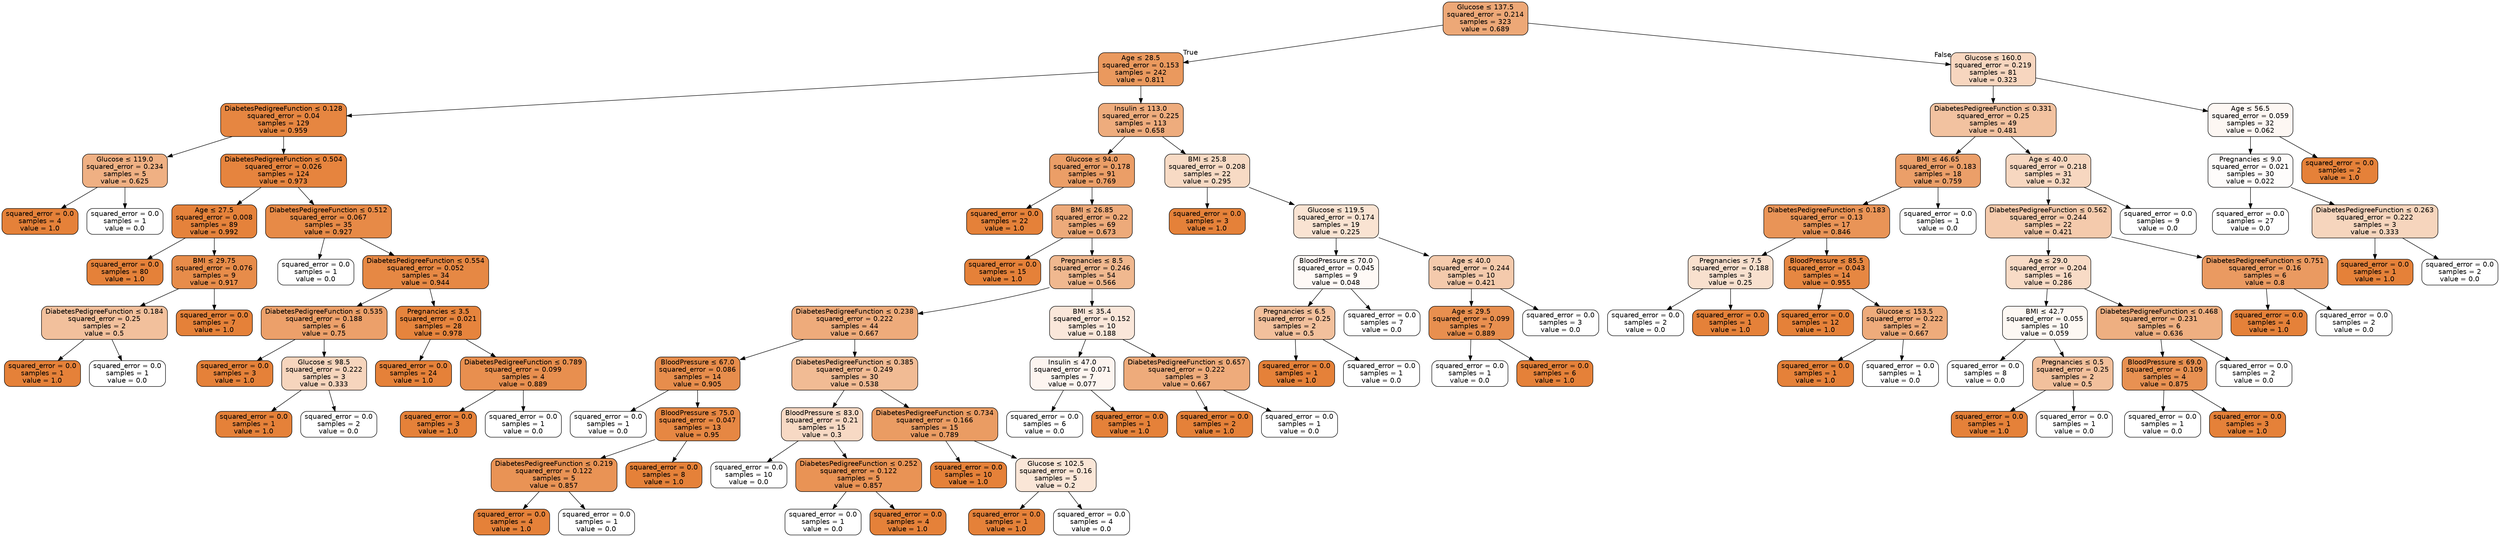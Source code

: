 digraph Tree {
node [shape=box, style="filled, rounded", color="black", fontname="helvetica"] ;
edge [fontname="helvetica"] ;
0 [label=<Glucose &le; 137.5<br/>squared_error = 0.214<br/>samples = 323<br/>value = 0.689>, fillcolor="#eda877"] ;
1 [label=<Age &le; 28.5<br/>squared_error = 0.153<br/>samples = 242<br/>value = 0.811>, fillcolor="#ea995e"] ;
0 -> 1 [labeldistance=2.5, labelangle=45, headlabel="True"] ;
2 [label=<DiabetesPedigreeFunction &le; 0.128<br/>squared_error = 0.04<br/>samples = 129<br/>value = 0.959>, fillcolor="#e68641"] ;
1 -> 2 ;
3 [label=<Glucose &le; 119.0<br/>squared_error = 0.234<br/>samples = 5<br/>value = 0.625>, fillcolor="#efb083"] ;
2 -> 3 ;
4 [label=<squared_error = 0.0<br/>samples = 4<br/>value = 1.0>, fillcolor="#e58139"] ;
3 -> 4 ;
5 [label=<squared_error = 0.0<br/>samples = 1<br/>value = 0.0>, fillcolor="#ffffff"] ;
3 -> 5 ;
6 [label=<DiabetesPedigreeFunction &le; 0.504<br/>squared_error = 0.026<br/>samples = 124<br/>value = 0.973>, fillcolor="#e6843e"] ;
2 -> 6 ;
7 [label=<Age &le; 27.5<br/>squared_error = 0.008<br/>samples = 89<br/>value = 0.992>, fillcolor="#e5823b"] ;
6 -> 7 ;
8 [label=<squared_error = 0.0<br/>samples = 80<br/>value = 1.0>, fillcolor="#e58139"] ;
7 -> 8 ;
9 [label=<BMI &le; 29.75<br/>squared_error = 0.076<br/>samples = 9<br/>value = 0.917>, fillcolor="#e78c4a"] ;
7 -> 9 ;
10 [label=<DiabetesPedigreeFunction &le; 0.184<br/>squared_error = 0.25<br/>samples = 2<br/>value = 0.5>, fillcolor="#f2c09c"] ;
9 -> 10 ;
11 [label=<squared_error = 0.0<br/>samples = 1<br/>value = 1.0>, fillcolor="#e58139"] ;
10 -> 11 ;
12 [label=<squared_error = 0.0<br/>samples = 1<br/>value = 0.0>, fillcolor="#ffffff"] ;
10 -> 12 ;
13 [label=<squared_error = 0.0<br/>samples = 7<br/>value = 1.0>, fillcolor="#e58139"] ;
9 -> 13 ;
14 [label=<DiabetesPedigreeFunction &le; 0.512<br/>squared_error = 0.067<br/>samples = 35<br/>value = 0.927>, fillcolor="#e78a47"] ;
6 -> 14 ;
15 [label=<squared_error = 0.0<br/>samples = 1<br/>value = 0.0>, fillcolor="#ffffff"] ;
14 -> 15 ;
16 [label=<DiabetesPedigreeFunction &le; 0.554<br/>squared_error = 0.052<br/>samples = 34<br/>value = 0.944>, fillcolor="#e68844"] ;
14 -> 16 ;
17 [label=<DiabetesPedigreeFunction &le; 0.535<br/>squared_error = 0.188<br/>samples = 6<br/>value = 0.75>, fillcolor="#eca06a"] ;
16 -> 17 ;
18 [label=<squared_error = 0.0<br/>samples = 3<br/>value = 1.0>, fillcolor="#e58139"] ;
17 -> 18 ;
19 [label=<Glucose &le; 98.5<br/>squared_error = 0.222<br/>samples = 3<br/>value = 0.333>, fillcolor="#f6d5bd"] ;
17 -> 19 ;
20 [label=<squared_error = 0.0<br/>samples = 1<br/>value = 1.0>, fillcolor="#e58139"] ;
19 -> 20 ;
21 [label=<squared_error = 0.0<br/>samples = 2<br/>value = 0.0>, fillcolor="#ffffff"] ;
19 -> 21 ;
22 [label=<Pregnancies &le; 3.5<br/>squared_error = 0.021<br/>samples = 28<br/>value = 0.978>, fillcolor="#e6843d"] ;
16 -> 22 ;
23 [label=<squared_error = 0.0<br/>samples = 24<br/>value = 1.0>, fillcolor="#e58139"] ;
22 -> 23 ;
24 [label=<DiabetesPedigreeFunction &le; 0.789<br/>squared_error = 0.099<br/>samples = 4<br/>value = 0.889>, fillcolor="#e88f4f"] ;
22 -> 24 ;
25 [label=<squared_error = 0.0<br/>samples = 3<br/>value = 1.0>, fillcolor="#e58139"] ;
24 -> 25 ;
26 [label=<squared_error = 0.0<br/>samples = 1<br/>value = 0.0>, fillcolor="#ffffff"] ;
24 -> 26 ;
27 [label=<Insulin &le; 113.0<br/>squared_error = 0.225<br/>samples = 113<br/>value = 0.658>, fillcolor="#eeac7d"] ;
1 -> 27 ;
28 [label=<Glucose &le; 94.0<br/>squared_error = 0.178<br/>samples = 91<br/>value = 0.769>, fillcolor="#eb9e67"] ;
27 -> 28 ;
29 [label=<squared_error = 0.0<br/>samples = 22<br/>value = 1.0>, fillcolor="#e58139"] ;
28 -> 29 ;
30 [label=<BMI &le; 26.85<br/>squared_error = 0.22<br/>samples = 69<br/>value = 0.673>, fillcolor="#edaa7a"] ;
28 -> 30 ;
31 [label=<squared_error = 0.0<br/>samples = 15<br/>value = 1.0>, fillcolor="#e58139"] ;
30 -> 31 ;
32 [label=<Pregnancies &le; 8.5<br/>squared_error = 0.246<br/>samples = 54<br/>value = 0.566>, fillcolor="#f0b88f"] ;
30 -> 32 ;
33 [label=<DiabetesPedigreeFunction &le; 0.238<br/>squared_error = 0.222<br/>samples = 44<br/>value = 0.667>, fillcolor="#eeab7b"] ;
32 -> 33 ;
34 [label=<BloodPressure &le; 67.0<br/>squared_error = 0.086<br/>samples = 14<br/>value = 0.905>, fillcolor="#e78d4c"] ;
33 -> 34 ;
35 [label=<squared_error = 0.0<br/>samples = 1<br/>value = 0.0>, fillcolor="#ffffff"] ;
34 -> 35 ;
36 [label=<BloodPressure &le; 75.0<br/>squared_error = 0.047<br/>samples = 13<br/>value = 0.95>, fillcolor="#e68743"] ;
34 -> 36 ;
37 [label=<DiabetesPedigreeFunction &le; 0.219<br/>squared_error = 0.122<br/>samples = 5<br/>value = 0.857>, fillcolor="#e99355"] ;
36 -> 37 ;
38 [label=<squared_error = 0.0<br/>samples = 4<br/>value = 1.0>, fillcolor="#e58139"] ;
37 -> 38 ;
39 [label=<squared_error = 0.0<br/>samples = 1<br/>value = 0.0>, fillcolor="#ffffff"] ;
37 -> 39 ;
40 [label=<squared_error = 0.0<br/>samples = 8<br/>value = 1.0>, fillcolor="#e58139"] ;
36 -> 40 ;
41 [label=<DiabetesPedigreeFunction &le; 0.385<br/>squared_error = 0.249<br/>samples = 30<br/>value = 0.538>, fillcolor="#f1bb94"] ;
33 -> 41 ;
42 [label=<BloodPressure &le; 83.0<br/>squared_error = 0.21<br/>samples = 15<br/>value = 0.3>, fillcolor="#f7d9c4"] ;
41 -> 42 ;
43 [label=<squared_error = 0.0<br/>samples = 10<br/>value = 0.0>, fillcolor="#ffffff"] ;
42 -> 43 ;
44 [label=<DiabetesPedigreeFunction &le; 0.252<br/>squared_error = 0.122<br/>samples = 5<br/>value = 0.857>, fillcolor="#e99355"] ;
42 -> 44 ;
45 [label=<squared_error = 0.0<br/>samples = 1<br/>value = 0.0>, fillcolor="#ffffff"] ;
44 -> 45 ;
46 [label=<squared_error = 0.0<br/>samples = 4<br/>value = 1.0>, fillcolor="#e58139"] ;
44 -> 46 ;
47 [label=<DiabetesPedigreeFunction &le; 0.734<br/>squared_error = 0.166<br/>samples = 15<br/>value = 0.789>, fillcolor="#ea9c63"] ;
41 -> 47 ;
48 [label=<squared_error = 0.0<br/>samples = 10<br/>value = 1.0>, fillcolor="#e58139"] ;
47 -> 48 ;
49 [label=<Glucose &le; 102.5<br/>squared_error = 0.16<br/>samples = 5<br/>value = 0.2>, fillcolor="#fae6d7"] ;
47 -> 49 ;
50 [label=<squared_error = 0.0<br/>samples = 1<br/>value = 1.0>, fillcolor="#e58139"] ;
49 -> 50 ;
51 [label=<squared_error = 0.0<br/>samples = 4<br/>value = 0.0>, fillcolor="#ffffff"] ;
49 -> 51 ;
52 [label=<BMI &le; 35.4<br/>squared_error = 0.152<br/>samples = 10<br/>value = 0.188>, fillcolor="#fae7da"] ;
32 -> 52 ;
53 [label=<Insulin &le; 47.0<br/>squared_error = 0.071<br/>samples = 7<br/>value = 0.077>, fillcolor="#fdf5f0"] ;
52 -> 53 ;
54 [label=<squared_error = 0.0<br/>samples = 6<br/>value = 0.0>, fillcolor="#ffffff"] ;
53 -> 54 ;
55 [label=<squared_error = 0.0<br/>samples = 1<br/>value = 1.0>, fillcolor="#e58139"] ;
53 -> 55 ;
56 [label=<DiabetesPedigreeFunction &le; 0.657<br/>squared_error = 0.222<br/>samples = 3<br/>value = 0.667>, fillcolor="#eeab7b"] ;
52 -> 56 ;
57 [label=<squared_error = 0.0<br/>samples = 2<br/>value = 1.0>, fillcolor="#e58139"] ;
56 -> 57 ;
58 [label=<squared_error = 0.0<br/>samples = 1<br/>value = 0.0>, fillcolor="#ffffff"] ;
56 -> 58 ;
59 [label=<BMI &le; 25.8<br/>squared_error = 0.208<br/>samples = 22<br/>value = 0.295>, fillcolor="#f7dac4"] ;
27 -> 59 ;
60 [label=<squared_error = 0.0<br/>samples = 3<br/>value = 1.0>, fillcolor="#e58139"] ;
59 -> 60 ;
61 [label=<Glucose &le; 119.5<br/>squared_error = 0.174<br/>samples = 19<br/>value = 0.225>, fillcolor="#f9e3d2"] ;
59 -> 61 ;
62 [label=<BloodPressure &le; 70.0<br/>squared_error = 0.045<br/>samples = 9<br/>value = 0.048>, fillcolor="#fef9f6"] ;
61 -> 62 ;
63 [label=<Pregnancies &le; 6.5<br/>squared_error = 0.25<br/>samples = 2<br/>value = 0.5>, fillcolor="#f2c09c"] ;
62 -> 63 ;
64 [label=<squared_error = 0.0<br/>samples = 1<br/>value = 1.0>, fillcolor="#e58139"] ;
63 -> 64 ;
65 [label=<squared_error = 0.0<br/>samples = 1<br/>value = 0.0>, fillcolor="#ffffff"] ;
63 -> 65 ;
66 [label=<squared_error = 0.0<br/>samples = 7<br/>value = 0.0>, fillcolor="#ffffff"] ;
62 -> 66 ;
67 [label=<Age &le; 40.0<br/>squared_error = 0.244<br/>samples = 10<br/>value = 0.421>, fillcolor="#f4caac"] ;
61 -> 67 ;
68 [label=<Age &le; 29.5<br/>squared_error = 0.099<br/>samples = 7<br/>value = 0.889>, fillcolor="#e88f4f"] ;
67 -> 68 ;
69 [label=<squared_error = 0.0<br/>samples = 1<br/>value = 0.0>, fillcolor="#ffffff"] ;
68 -> 69 ;
70 [label=<squared_error = 0.0<br/>samples = 6<br/>value = 1.0>, fillcolor="#e58139"] ;
68 -> 70 ;
71 [label=<squared_error = 0.0<br/>samples = 3<br/>value = 0.0>, fillcolor="#ffffff"] ;
67 -> 71 ;
72 [label=<Glucose &le; 160.0<br/>squared_error = 0.219<br/>samples = 81<br/>value = 0.323>, fillcolor="#f7d6bf"] ;
0 -> 72 [labeldistance=2.5, labelangle=-45, headlabel="False"] ;
73 [label=<DiabetesPedigreeFunction &le; 0.331<br/>squared_error = 0.25<br/>samples = 49<br/>value = 0.481>, fillcolor="#f2c2a0"] ;
72 -> 73 ;
74 [label=<BMI &le; 46.65<br/>squared_error = 0.183<br/>samples = 18<br/>value = 0.759>, fillcolor="#eb9f69"] ;
73 -> 74 ;
75 [label=<DiabetesPedigreeFunction &le; 0.183<br/>squared_error = 0.13<br/>samples = 17<br/>value = 0.846>, fillcolor="#e99457"] ;
74 -> 75 ;
76 [label=<Pregnancies &le; 7.5<br/>squared_error = 0.188<br/>samples = 3<br/>value = 0.25>, fillcolor="#f8e0ce"] ;
75 -> 76 ;
77 [label=<squared_error = 0.0<br/>samples = 2<br/>value = 0.0>, fillcolor="#ffffff"] ;
76 -> 77 ;
78 [label=<squared_error = 0.0<br/>samples = 1<br/>value = 1.0>, fillcolor="#e58139"] ;
76 -> 78 ;
79 [label=<BloodPressure &le; 85.5<br/>squared_error = 0.043<br/>samples = 14<br/>value = 0.955>, fillcolor="#e68742"] ;
75 -> 79 ;
80 [label=<squared_error = 0.0<br/>samples = 12<br/>value = 1.0>, fillcolor="#e58139"] ;
79 -> 80 ;
81 [label=<Glucose &le; 153.5<br/>squared_error = 0.222<br/>samples = 2<br/>value = 0.667>, fillcolor="#eeab7b"] ;
79 -> 81 ;
82 [label=<squared_error = 0.0<br/>samples = 1<br/>value = 1.0>, fillcolor="#e58139"] ;
81 -> 82 ;
83 [label=<squared_error = 0.0<br/>samples = 1<br/>value = 0.0>, fillcolor="#ffffff"] ;
81 -> 83 ;
84 [label=<squared_error = 0.0<br/>samples = 1<br/>value = 0.0>, fillcolor="#ffffff"] ;
74 -> 84 ;
85 [label=<Age &le; 40.0<br/>squared_error = 0.218<br/>samples = 31<br/>value = 0.32>, fillcolor="#f7d7c0"] ;
73 -> 85 ;
86 [label=<DiabetesPedigreeFunction &le; 0.562<br/>squared_error = 0.244<br/>samples = 22<br/>value = 0.421>, fillcolor="#f4caac"] ;
85 -> 86 ;
87 [label=<Age &le; 29.0<br/>squared_error = 0.204<br/>samples = 16<br/>value = 0.286>, fillcolor="#f8dbc6"] ;
86 -> 87 ;
88 [label=<BMI &le; 42.7<br/>squared_error = 0.055<br/>samples = 10<br/>value = 0.059>, fillcolor="#fdf8f3"] ;
87 -> 88 ;
89 [label=<squared_error = 0.0<br/>samples = 8<br/>value = 0.0>, fillcolor="#ffffff"] ;
88 -> 89 ;
90 [label=<Pregnancies &le; 0.5<br/>squared_error = 0.25<br/>samples = 2<br/>value = 0.5>, fillcolor="#f2c09c"] ;
88 -> 90 ;
91 [label=<squared_error = 0.0<br/>samples = 1<br/>value = 1.0>, fillcolor="#e58139"] ;
90 -> 91 ;
92 [label=<squared_error = 0.0<br/>samples = 1<br/>value = 0.0>, fillcolor="#ffffff"] ;
90 -> 92 ;
93 [label=<DiabetesPedigreeFunction &le; 0.468<br/>squared_error = 0.231<br/>samples = 6<br/>value = 0.636>, fillcolor="#eeaf81"] ;
87 -> 93 ;
94 [label=<BloodPressure &le; 69.0<br/>squared_error = 0.109<br/>samples = 4<br/>value = 0.875>, fillcolor="#e89152"] ;
93 -> 94 ;
95 [label=<squared_error = 0.0<br/>samples = 1<br/>value = 0.0>, fillcolor="#ffffff"] ;
94 -> 95 ;
96 [label=<squared_error = 0.0<br/>samples = 3<br/>value = 1.0>, fillcolor="#e58139"] ;
94 -> 96 ;
97 [label=<squared_error = 0.0<br/>samples = 2<br/>value = 0.0>, fillcolor="#ffffff"] ;
93 -> 97 ;
98 [label=<DiabetesPedigreeFunction &le; 0.751<br/>squared_error = 0.16<br/>samples = 6<br/>value = 0.8>, fillcolor="#ea9a61"] ;
86 -> 98 ;
99 [label=<squared_error = 0.0<br/>samples = 4<br/>value = 1.0>, fillcolor="#e58139"] ;
98 -> 99 ;
100 [label=<squared_error = 0.0<br/>samples = 2<br/>value = 0.0>, fillcolor="#ffffff"] ;
98 -> 100 ;
101 [label=<squared_error = 0.0<br/>samples = 9<br/>value = 0.0>, fillcolor="#ffffff"] ;
85 -> 101 ;
102 [label=<Age &le; 56.5<br/>squared_error = 0.059<br/>samples = 32<br/>value = 0.062>, fillcolor="#fdf7f3"] ;
72 -> 102 ;
103 [label=<Pregnancies &le; 9.0<br/>squared_error = 0.021<br/>samples = 30<br/>value = 0.022>, fillcolor="#fefcfb"] ;
102 -> 103 ;
104 [label=<squared_error = 0.0<br/>samples = 27<br/>value = 0.0>, fillcolor="#ffffff"] ;
103 -> 104 ;
105 [label=<DiabetesPedigreeFunction &le; 0.263<br/>squared_error = 0.222<br/>samples = 3<br/>value = 0.333>, fillcolor="#f6d5bd"] ;
103 -> 105 ;
106 [label=<squared_error = 0.0<br/>samples = 1<br/>value = 1.0>, fillcolor="#e58139"] ;
105 -> 106 ;
107 [label=<squared_error = 0.0<br/>samples = 2<br/>value = 0.0>, fillcolor="#ffffff"] ;
105 -> 107 ;
108 [label=<squared_error = 0.0<br/>samples = 2<br/>value = 1.0>, fillcolor="#e58139"] ;
102 -> 108 ;
}